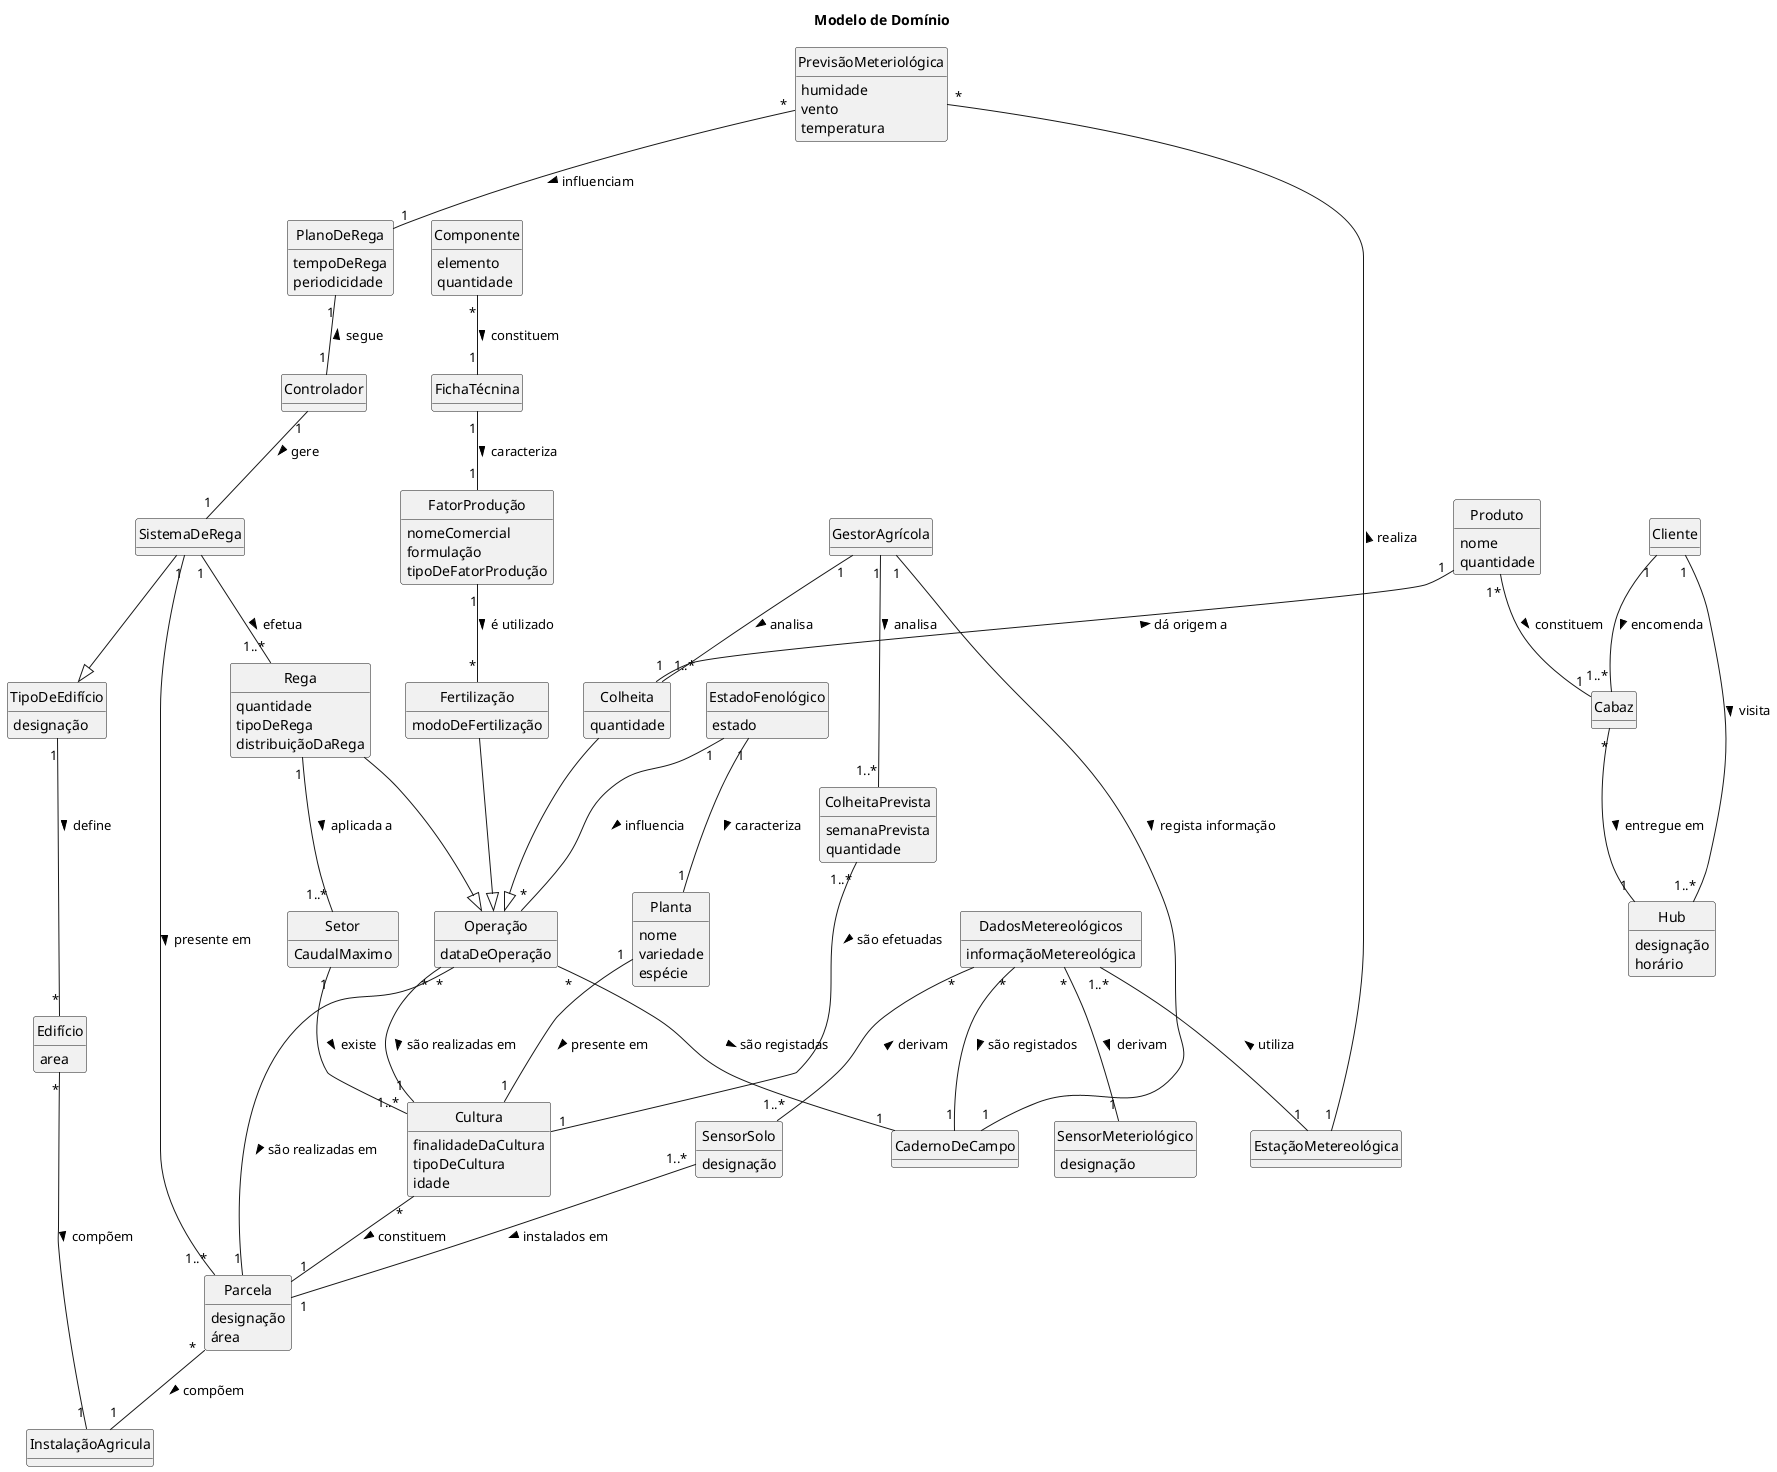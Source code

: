 @startuml
'skinparam linetype ortho
'left to right direction
hide circle
hide methods

title  Modelo de Domínio


class Parcela{
designação
área
}


class Cultura{
finalidadeDaCultura
tipoDeCultura
idade
}

class Planta{
nome
variedade
espécie
}

class EstadoFenológico{
estado
}

class FatorProdução{
nomeComercial
formulação
tipoDeFatorProdução
}

class FichaTécnina{}

class Componente{
elemento
quantidade
}

class Colheita{
quantidade
}

class ColheitaPrevista{
semanaPrevista
quantidade
}


class SistemaDeRega{}

class Operação{
dataDeOperação
}

class Fertilização{
modoDeFertilização
}

class Rega{
quantidade
tipoDeRega
distribuiçãoDaRega
}

class Controlador{}

class PlanoDeRega{
tempoDeRega
periodicidade
}

class EstaçãoMetereológica{}

class SensorMeteriológico{
designação
}

class SensorSolo{
designação
}

class PrevisãoMeteriológica{
humidade
vento
temperatura
}

class CadernoDeCampo{

}

class DadosMetereológicos{
informaçãoMetereológica
}

class GestorAgrícola{}

class Cliente{}

class Edifício{
area
}

class Setor{
CaudalMaximo
}

class InstalaçãoAgricula{
}

class TipoDeEdifício{
designação
}

class Produto {
nome
quantidade
}

class Cabaz {}

class Hub {
designação
horário
}

TipoDeEdifício"1" -- "*"Edifício : define >

Parcela"*" -- "1"InstalaçãoAgricula : compõem >
Edifício"*" -- "1"InstalaçãoAgricula : compõem >
SensorSolo"1..*" -- "1"Parcela : instalados em >


Cultura"*" -- "1"Parcela : constituem >
Planta"1" -- "1"Cultura : presente em >
FatorProdução"1" -- "*"Fertilização : é utilizado  >
EstadoFenológico "1"-- "1"Planta :caracteriza >


FichaTécnina"1" -- "1"FatorProdução : caracteriza >
Componente"*" -- "1"FichaTécnina : constituem >


ColheitaPrevista"1..*" -- "1"Cultura : são efetuadas >
GestorAgrícola"1" -- "1..*"Colheita : analisa >
GestorAgrícola"1" -- "1..*"ColheitaPrevista : analisa >


SistemaDeRega --|> TipoDeEdifício
SistemaDeRega"1" -- "1..*" Rega : efetua >
PlanoDeRega"1" -- "1" Controlador : segue <
Controlador"1" -- "1"SistemaDeRega : gere >
SistemaDeRega"1" -- "1..*"Parcela : presente em >
Rega"1" -- "1..*"Setor : aplicada a >
Setor"1" -- "1..*"Cultura : existe >


DadosMetereológicos"1..*" -- "1"EstaçãoMetereológica : utiliza <
PrevisãoMeteriológica"*" -- "1"EstaçãoMetereológica : realiza <
PrevisãoMeteriológica"*" -- "1"PlanoDeRega : influenciam >


GestorAgrícola"1" -- "1" CadernoDeCampo : regista informação >


EstadoFenológico "1"-- "*"Operação :influencia >
Colheita --|> Operação
Fertilização --|> Operação
Rega --|> Operação
Operação"*" -- "1" CadernoDeCampo : são registadas  >
Operação"*" -- "1" Cultura : são realizadas em >
Operação"*" -- "1" Parcela : são realizadas em >


DadosMetereológicos"*" -- "1"SensorMeteriológico : derivam >
DadosMetereológicos"*" -- "1"CadernoDeCampo : são registados >
DadosMetereológicos"*" -- "1..*"SensorSolo : derivam <


Produto "1" -- "1" Colheita :dá origem a <
Produto "1*" -- "1" Cabaz :constituem >
Cabaz "*" -- "1" Hub : entregue em >
Cliente "1" -- "1..*" Hub : visita >
Cliente "1" -- "1..*" Cabaz :encomenda >

@enduml